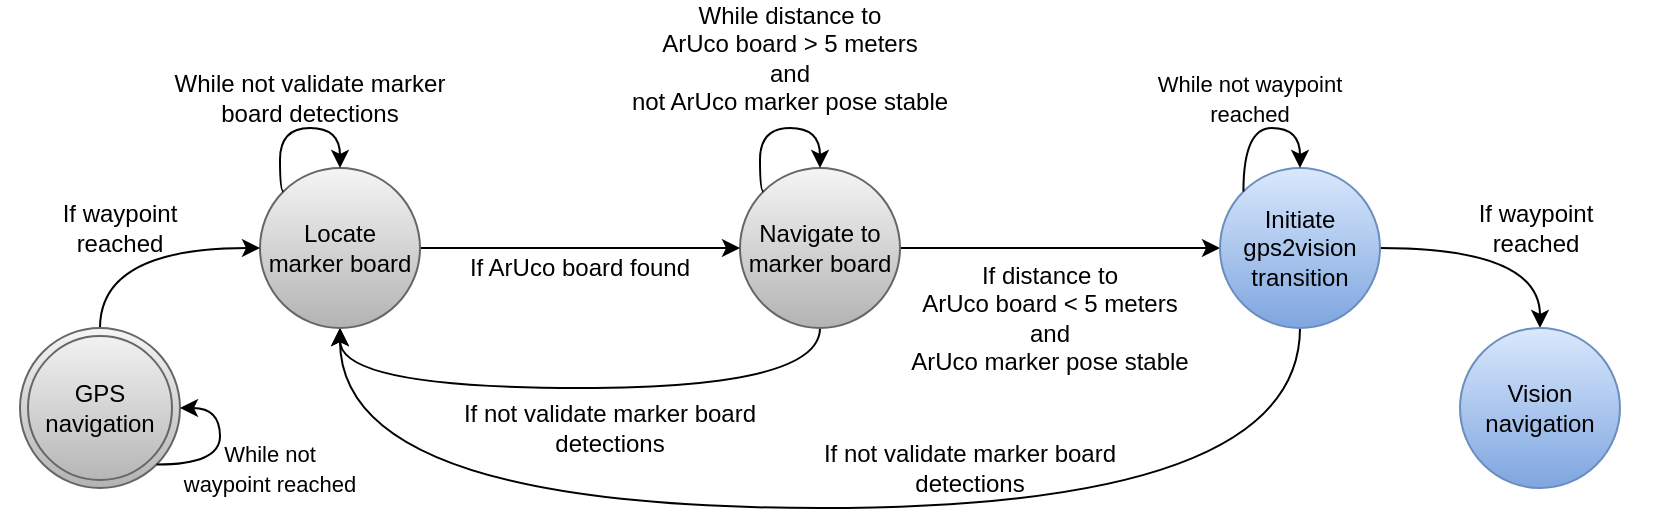 <mxfile version="14.5.1" type="device"><diagram id="Xa_gG5w57c66yCUxFZqq" name="Page-1"><mxGraphModel dx="1355" dy="825" grid="0" gridSize="10" guides="1" tooltips="1" connect="1" arrows="1" fold="1" page="1" pageScale="1" pageWidth="850" pageHeight="1100" math="0" shadow="0"><root><mxCell id="0"/><mxCell id="1" parent="0"/><mxCell id="7SGsF77oYz6Uz8OsV61B-65" style="edgeStyle=orthogonalEdgeStyle;curved=1;rounded=0;orthogonalLoop=1;jettySize=auto;html=1;exitX=1;exitY=0.5;exitDx=0;exitDy=0;entryX=0;entryY=0.5;entryDx=0;entryDy=0;endArrow=classic;endFill=1;" edge="1" parent="1" source="7SGsF77oYz6Uz8OsV61B-31" target="7SGsF77oYz6Uz8OsV61B-33"><mxGeometry relative="1" as="geometry"/></mxCell><mxCell id="7SGsF77oYz6Uz8OsV61B-73" style="edgeStyle=orthogonalEdgeStyle;curved=1;rounded=0;orthogonalLoop=1;jettySize=auto;html=1;exitX=0.5;exitY=1;exitDx=0;exitDy=0;entryX=0.5;entryY=1;entryDx=0;entryDy=0;endArrow=classic;endFill=1;" edge="1" parent="1" source="7SGsF77oYz6Uz8OsV61B-31" target="7SGsF77oYz6Uz8OsV61B-34"><mxGeometry relative="1" as="geometry"><Array as="points"><mxPoint x="600" y="350"/><mxPoint x="360" y="350"/></Array></mxGeometry></mxCell><mxCell id="7SGsF77oYz6Uz8OsV61B-31" value="Navigate to marker board" style="ellipse;whiteSpace=wrap;html=1;aspect=fixed;gradientColor=#b3b3b3;fillColor=#f5f5f5;strokeColor=#666666;" vertex="1" parent="1"><mxGeometry x="560" y="240" width="80" height="80" as="geometry"/></mxCell><mxCell id="7SGsF77oYz6Uz8OsV61B-75" style="edgeStyle=orthogonalEdgeStyle;curved=1;rounded=0;orthogonalLoop=1;jettySize=auto;html=1;exitX=1;exitY=0.5;exitDx=0;exitDy=0;entryX=0.5;entryY=0;entryDx=0;entryDy=0;endArrow=classic;endFill=1;" edge="1" parent="1" source="7SGsF77oYz6Uz8OsV61B-33" target="7SGsF77oYz6Uz8OsV61B-35"><mxGeometry relative="1" as="geometry"/></mxCell><mxCell id="7SGsF77oYz6Uz8OsV61B-80" style="edgeStyle=orthogonalEdgeStyle;curved=1;rounded=0;orthogonalLoop=1;jettySize=auto;html=1;exitX=0.5;exitY=1;exitDx=0;exitDy=0;entryX=0.5;entryY=1;entryDx=0;entryDy=0;endArrow=classic;endFill=1;" edge="1" parent="1" source="7SGsF77oYz6Uz8OsV61B-33" target="7SGsF77oYz6Uz8OsV61B-34"><mxGeometry relative="1" as="geometry"><Array as="points"><mxPoint x="840" y="410"/><mxPoint x="360" y="410"/></Array></mxGeometry></mxCell><mxCell id="7SGsF77oYz6Uz8OsV61B-33" value="Initiate gps2vision transition" style="ellipse;whiteSpace=wrap;html=1;aspect=fixed;gradientColor=#7ea6e0;fillColor=#dae8fc;strokeColor=#6c8ebf;" vertex="1" parent="1"><mxGeometry x="800" y="240" width="80" height="80" as="geometry"/></mxCell><mxCell id="7SGsF77oYz6Uz8OsV61B-57" style="edgeStyle=orthogonalEdgeStyle;curved=1;rounded=0;orthogonalLoop=1;jettySize=auto;html=1;entryX=0;entryY=0.5;entryDx=0;entryDy=0;endArrow=classic;endFill=1;" edge="1" parent="1" source="7SGsF77oYz6Uz8OsV61B-34" target="7SGsF77oYz6Uz8OsV61B-31"><mxGeometry relative="1" as="geometry"/></mxCell><mxCell id="7SGsF77oYz6Uz8OsV61B-34" value="Locate &lt;br&gt;marker board" style="ellipse;whiteSpace=wrap;html=1;aspect=fixed;gradientColor=#b3b3b3;fillColor=#f5f5f5;strokeColor=#666666;" vertex="1" parent="1"><mxGeometry x="320" y="240" width="80" height="80" as="geometry"/></mxCell><mxCell id="7SGsF77oYz6Uz8OsV61B-35" value="Vision navigation" style="ellipse;whiteSpace=wrap;html=1;aspect=fixed;gradientColor=#7ea6e0;fillColor=#dae8fc;strokeColor=#6c8ebf;" vertex="1" parent="1"><mxGeometry x="920" y="320" width="80" height="80" as="geometry"/></mxCell><mxCell id="7SGsF77oYz6Uz8OsV61B-51" value="&lt;span style=&quot;font-size: 11px ; background-color: rgb(255 , 255 , 255)&quot;&gt;While not &lt;br&gt;waypoint&amp;nbsp;&lt;/span&gt;&lt;span style=&quot;font-size: 11px ; background-color: rgb(255 , 255 , 255)&quot;&gt;reached&lt;/span&gt;" style="text;html=1;strokeColor=none;fillColor=none;align=center;verticalAlign=middle;whiteSpace=wrap;rounded=0;" vertex="1" parent="1"><mxGeometry x="270" y="375" width="110" height="30" as="geometry"/></mxCell><mxCell id="7SGsF77oYz6Uz8OsV61B-52" value="If waypoint &lt;br&gt;reached" style="text;html=1;strokeColor=none;fillColor=none;align=center;verticalAlign=middle;whiteSpace=wrap;rounded=0;" vertex="1" parent="1"><mxGeometry x="190" y="260" width="120" height="20" as="geometry"/></mxCell><mxCell id="7SGsF77oYz6Uz8OsV61B-55" value="While distance to &lt;br&gt;ArUco board &amp;gt; 5 meters&lt;br&gt;and &lt;br&gt;not ArUco marker pose stable" style="text;html=1;strokeColor=none;fillColor=none;align=center;verticalAlign=middle;whiteSpace=wrap;rounded=0;" vertex="1" parent="1"><mxGeometry x="460" y="170" width="250" height="30" as="geometry"/></mxCell><mxCell id="7SGsF77oYz6Uz8OsV61B-58" value="If ArUco board found" style="text;html=1;strokeColor=none;fillColor=none;align=center;verticalAlign=middle;whiteSpace=wrap;rounded=0;" vertex="1" parent="1"><mxGeometry x="410" y="280" width="140" height="20" as="geometry"/></mxCell><mxCell id="7SGsF77oYz6Uz8OsV61B-60" value="If not validate marker board detections" style="text;html=1;strokeColor=none;fillColor=none;align=center;verticalAlign=middle;whiteSpace=wrap;rounded=0;" vertex="1" parent="1"><mxGeometry x="420" y="360" width="150" height="20" as="geometry"/></mxCell><mxCell id="7SGsF77oYz6Uz8OsV61B-62" value="If distance to &lt;br&gt;ArUco board &amp;lt; 5 meters &lt;br&gt;and &lt;br&gt;ArUco marker pose stable" style="text;html=1;strokeColor=none;fillColor=none;align=center;verticalAlign=middle;whiteSpace=wrap;rounded=0;" vertex="1" parent="1"><mxGeometry x="590" y="300" width="250" height="30" as="geometry"/></mxCell><mxCell id="7SGsF77oYz6Uz8OsV61B-67" style="edgeStyle=orthogonalEdgeStyle;curved=1;rounded=0;orthogonalLoop=1;jettySize=auto;html=1;exitX=0;exitY=0;exitDx=0;exitDy=0;entryX=0.5;entryY=0;entryDx=0;entryDy=0;endArrow=classic;endFill=1;" edge="1" parent="1" source="7SGsF77oYz6Uz8OsV61B-31" target="7SGsF77oYz6Uz8OsV61B-31"><mxGeometry relative="1" as="geometry"><Array as="points"><mxPoint x="570" y="252"/><mxPoint x="570" y="220"/><mxPoint x="600" y="220"/></Array></mxGeometry></mxCell><mxCell id="7SGsF77oYz6Uz8OsV61B-68" style="edgeStyle=orthogonalEdgeStyle;curved=1;rounded=0;orthogonalLoop=1;jettySize=auto;html=1;exitX=0;exitY=0;exitDx=0;exitDy=0;entryX=0.5;entryY=0;entryDx=0;entryDy=0;endArrow=classic;endFill=1;" edge="1" parent="1" source="7SGsF77oYz6Uz8OsV61B-34" target="7SGsF77oYz6Uz8OsV61B-34"><mxGeometry relative="1" as="geometry"><Array as="points"><mxPoint x="330" y="252"/><mxPoint x="330" y="220"/><mxPoint x="360" y="220"/></Array></mxGeometry></mxCell><mxCell id="7SGsF77oYz6Uz8OsV61B-69" style="edgeStyle=orthogonalEdgeStyle;curved=1;rounded=0;orthogonalLoop=1;jettySize=auto;html=1;exitX=0;exitY=0;exitDx=0;exitDy=0;entryX=0.5;entryY=0;entryDx=0;entryDy=0;endArrow=classic;endFill=1;" edge="1" parent="1" source="7SGsF77oYz6Uz8OsV61B-33" target="7SGsF77oYz6Uz8OsV61B-33"><mxGeometry relative="1" as="geometry"><Array as="points"><mxPoint x="812" y="220"/><mxPoint x="840" y="220"/></Array></mxGeometry></mxCell><mxCell id="7SGsF77oYz6Uz8OsV61B-70" value="&lt;span style=&quot;font-size: 11px ; background-color: rgb(255 , 255 , 255)&quot;&gt;While not waypoint&lt;/span&gt;&lt;br style=&quot;font-size: 11px&quot;&gt;&lt;span style=&quot;font-size: 11px ; background-color: rgb(255 , 255 , 255)&quot;&gt;reached&lt;/span&gt;" style="text;html=1;strokeColor=none;fillColor=none;align=center;verticalAlign=middle;whiteSpace=wrap;rounded=0;" vertex="1" parent="1"><mxGeometry x="760" y="190" width="110" height="30" as="geometry"/></mxCell><mxCell id="7SGsF77oYz6Uz8OsV61B-72" value="If waypoint &lt;br&gt;reached" style="text;html=1;strokeColor=none;fillColor=none;align=center;verticalAlign=middle;whiteSpace=wrap;rounded=0;" vertex="1" parent="1"><mxGeometry x="897.5" y="260" width="120" height="20" as="geometry"/></mxCell><mxCell id="7SGsF77oYz6Uz8OsV61B-77" style="edgeStyle=orthogonalEdgeStyle;curved=1;rounded=0;orthogonalLoop=1;jettySize=auto;html=1;exitX=0.5;exitY=1;exitDx=0;exitDy=0;endArrow=classic;endFill=1;" edge="1" parent="1" source="7SGsF77oYz6Uz8OsV61B-52" target="7SGsF77oYz6Uz8OsV61B-52"><mxGeometry relative="1" as="geometry"/></mxCell><mxCell id="7SGsF77oYz6Uz8OsV61B-79" value="If not validate marker board detections" style="text;html=1;strokeColor=none;fillColor=none;align=center;verticalAlign=middle;whiteSpace=wrap;rounded=0;" vertex="1" parent="1"><mxGeometry x="600" y="380" width="150" height="20" as="geometry"/></mxCell><mxCell id="7SGsF77oYz6Uz8OsV61B-88" style="edgeStyle=orthogonalEdgeStyle;curved=1;rounded=0;orthogonalLoop=1;jettySize=auto;html=1;exitX=0.5;exitY=0;exitDx=0;exitDy=0;entryX=0;entryY=0.5;entryDx=0;entryDy=0;endArrow=classic;endFill=1;" edge="1" parent="1" source="7SGsF77oYz6Uz8OsV61B-87" target="7SGsF77oYz6Uz8OsV61B-34"><mxGeometry relative="1" as="geometry"/></mxCell><mxCell id="7SGsF77oYz6Uz8OsV61B-87" value="GPS&lt;br&gt;navigation" style="ellipse;shape=doubleEllipse;whiteSpace=wrap;html=1;aspect=fixed;gradientColor=#b3b3b3;fillColor=#f5f5f5;strokeColor=#666666;" vertex="1" parent="1"><mxGeometry x="200" y="320" width="80" height="80" as="geometry"/></mxCell><mxCell id="7SGsF77oYz6Uz8OsV61B-90" style="edgeStyle=orthogonalEdgeStyle;curved=1;rounded=0;orthogonalLoop=1;jettySize=auto;html=1;exitX=1;exitY=1;exitDx=0;exitDy=0;entryX=1;entryY=0.5;entryDx=0;entryDy=0;endArrow=classic;endFill=1;" edge="1" parent="1" source="7SGsF77oYz6Uz8OsV61B-87" target="7SGsF77oYz6Uz8OsV61B-87"><mxGeometry relative="1" as="geometry"><Array as="points"><mxPoint x="300" y="388"/><mxPoint x="300" y="360"/></Array></mxGeometry></mxCell><mxCell id="7SGsF77oYz6Uz8OsV61B-91" value="While not validate marker board detections" style="text;html=1;strokeColor=none;fillColor=none;align=center;verticalAlign=middle;whiteSpace=wrap;rounded=0;" vertex="1" parent="1"><mxGeometry x="270" y="195" width="150" height="20" as="geometry"/></mxCell></root></mxGraphModel></diagram></mxfile>